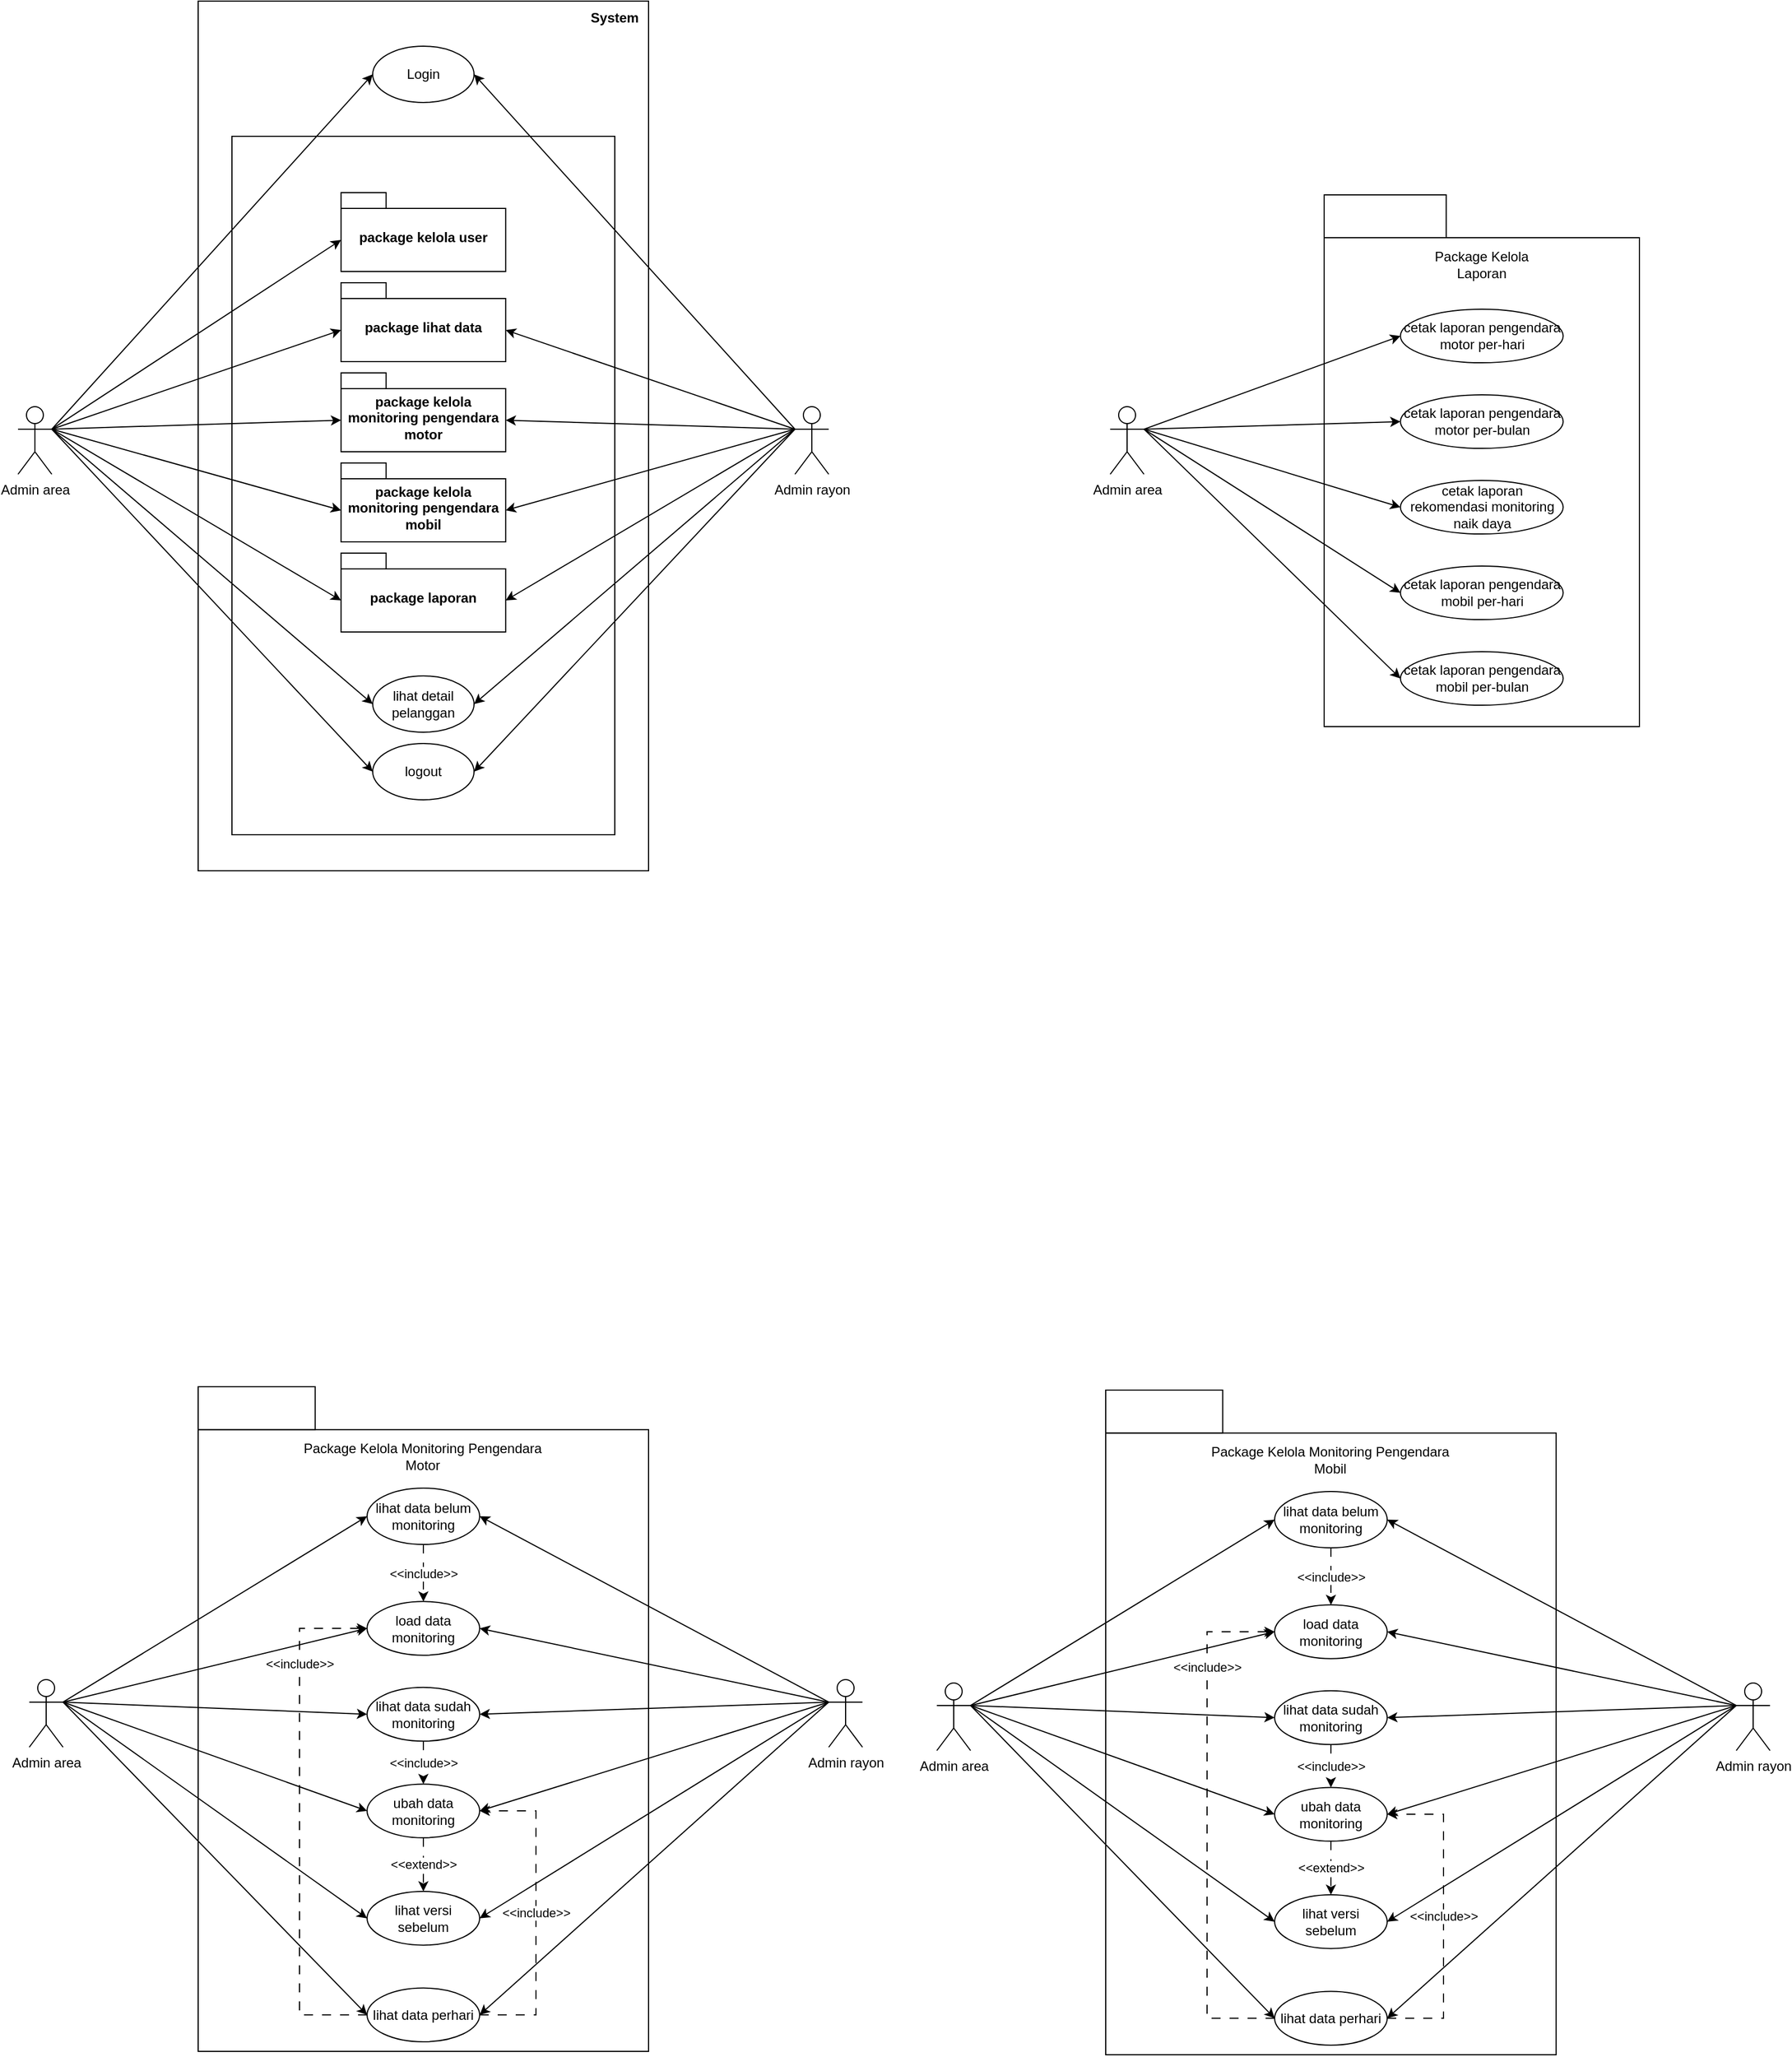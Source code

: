 <mxfile version="21.6.1" type="github">
  <diagram name="Halaman-1" id="Duaf8t8ROUxW44v96eA_">
    <mxGraphModel dx="1000" dy="559" grid="0" gridSize="10" guides="1" tooltips="1" connect="1" arrows="1" fold="1" page="1" pageScale="1" pageWidth="827" pageHeight="1169" math="0" shadow="0">
      <root>
        <mxCell id="0" />
        <mxCell id="1" parent="0" />
        <mxCell id="MNZ-dZBe_cx61TnlEZeX-2" value="" style="rounded=0;whiteSpace=wrap;html=1;fillColor=none;" parent="1" vertex="1">
          <mxGeometry x="200" y="80" width="400" height="772" as="geometry" />
        </mxCell>
        <mxCell id="MNZ-dZBe_cx61TnlEZeX-3" value="" style="rounded=0;whiteSpace=wrap;html=1;fillColor=none;" parent="1" vertex="1">
          <mxGeometry x="230" y="200" width="340" height="620" as="geometry" />
        </mxCell>
        <mxCell id="MNZ-dZBe_cx61TnlEZeX-14" style="rounded=0;orthogonalLoop=1;jettySize=auto;html=1;exitX=1;exitY=0.333;exitDx=0;exitDy=0;exitPerimeter=0;entryX=0;entryY=0.5;entryDx=0;entryDy=0;" parent="1" source="MNZ-dZBe_cx61TnlEZeX-4" target="MNZ-dZBe_cx61TnlEZeX-6" edge="1">
          <mxGeometry relative="1" as="geometry" />
        </mxCell>
        <mxCell id="MNZ-dZBe_cx61TnlEZeX-15" style="rounded=0;orthogonalLoop=1;jettySize=auto;html=1;exitX=1;exitY=0.333;exitDx=0;exitDy=0;exitPerimeter=0;entryX=0;entryY=0;entryDx=0;entryDy=42;entryPerimeter=0;" parent="1" source="MNZ-dZBe_cx61TnlEZeX-4" target="MNZ-dZBe_cx61TnlEZeX-7" edge="1">
          <mxGeometry relative="1" as="geometry" />
        </mxCell>
        <mxCell id="MNZ-dZBe_cx61TnlEZeX-16" style="rounded=0;orthogonalLoop=1;jettySize=auto;html=1;exitX=1;exitY=0.333;exitDx=0;exitDy=0;exitPerimeter=0;entryX=0;entryY=0;entryDx=0;entryDy=42;entryPerimeter=0;" parent="1" source="MNZ-dZBe_cx61TnlEZeX-4" target="MNZ-dZBe_cx61TnlEZeX-8" edge="1">
          <mxGeometry relative="1" as="geometry" />
        </mxCell>
        <mxCell id="MNZ-dZBe_cx61TnlEZeX-17" style="rounded=0;orthogonalLoop=1;jettySize=auto;html=1;exitX=1;exitY=0.333;exitDx=0;exitDy=0;exitPerimeter=0;entryX=0;entryY=0;entryDx=0;entryDy=42;entryPerimeter=0;" parent="1" source="MNZ-dZBe_cx61TnlEZeX-4" target="MNZ-dZBe_cx61TnlEZeX-9" edge="1">
          <mxGeometry relative="1" as="geometry" />
        </mxCell>
        <mxCell id="MNZ-dZBe_cx61TnlEZeX-18" style="rounded=0;orthogonalLoop=1;jettySize=auto;html=1;exitX=1;exitY=0.333;exitDx=0;exitDy=0;exitPerimeter=0;entryX=0;entryY=0;entryDx=0;entryDy=42;entryPerimeter=0;" parent="1" source="MNZ-dZBe_cx61TnlEZeX-4" target="MNZ-dZBe_cx61TnlEZeX-10" edge="1">
          <mxGeometry relative="1" as="geometry" />
        </mxCell>
        <mxCell id="MNZ-dZBe_cx61TnlEZeX-19" style="rounded=0;orthogonalLoop=1;jettySize=auto;html=1;exitX=1;exitY=0.333;exitDx=0;exitDy=0;exitPerimeter=0;entryX=0;entryY=0.5;entryDx=0;entryDy=0;" parent="1" source="MNZ-dZBe_cx61TnlEZeX-4" target="MNZ-dZBe_cx61TnlEZeX-11" edge="1">
          <mxGeometry relative="1" as="geometry" />
        </mxCell>
        <mxCell id="MNZ-dZBe_cx61TnlEZeX-20" style="rounded=0;orthogonalLoop=1;jettySize=auto;html=1;exitX=1;exitY=0.333;exitDx=0;exitDy=0;exitPerimeter=0;entryX=0;entryY=0.5;entryDx=0;entryDy=0;" parent="1" source="MNZ-dZBe_cx61TnlEZeX-4" target="MNZ-dZBe_cx61TnlEZeX-12" edge="1">
          <mxGeometry relative="1" as="geometry" />
        </mxCell>
        <mxCell id="MNZ-dZBe_cx61TnlEZeX-28" style="rounded=0;orthogonalLoop=1;jettySize=auto;html=1;exitX=1;exitY=0.333;exitDx=0;exitDy=0;exitPerimeter=0;entryX=0;entryY=0;entryDx=0;entryDy=42;entryPerimeter=0;" parent="1" source="MNZ-dZBe_cx61TnlEZeX-4" target="MNZ-dZBe_cx61TnlEZeX-27" edge="1">
          <mxGeometry relative="1" as="geometry" />
        </mxCell>
        <mxCell id="MNZ-dZBe_cx61TnlEZeX-4" value="Admin area" style="shape=umlActor;verticalLabelPosition=bottom;verticalAlign=top;html=1;outlineConnect=0;" parent="1" vertex="1">
          <mxGeometry x="40" y="440" width="30" height="60" as="geometry" />
        </mxCell>
        <mxCell id="MNZ-dZBe_cx61TnlEZeX-21" style="rounded=0;orthogonalLoop=1;jettySize=auto;html=1;exitX=0;exitY=0.333;exitDx=0;exitDy=0;exitPerimeter=0;entryX=0;entryY=0;entryDx=146.25;entryDy=42;entryPerimeter=0;" parent="1" source="MNZ-dZBe_cx61TnlEZeX-5" target="MNZ-dZBe_cx61TnlEZeX-8" edge="1">
          <mxGeometry relative="1" as="geometry" />
        </mxCell>
        <mxCell id="MNZ-dZBe_cx61TnlEZeX-22" style="rounded=0;orthogonalLoop=1;jettySize=auto;html=1;exitX=0;exitY=0.333;exitDx=0;exitDy=0;exitPerimeter=0;entryX=0;entryY=0;entryDx=146.25;entryDy=42;entryPerimeter=0;" parent="1" source="MNZ-dZBe_cx61TnlEZeX-5" target="MNZ-dZBe_cx61TnlEZeX-9" edge="1">
          <mxGeometry relative="1" as="geometry" />
        </mxCell>
        <mxCell id="MNZ-dZBe_cx61TnlEZeX-23" style="rounded=0;orthogonalLoop=1;jettySize=auto;html=1;exitX=0;exitY=0.333;exitDx=0;exitDy=0;exitPerimeter=0;entryX=0;entryY=0;entryDx=146.25;entryDy=42;entryPerimeter=0;" parent="1" source="MNZ-dZBe_cx61TnlEZeX-5" target="MNZ-dZBe_cx61TnlEZeX-10" edge="1">
          <mxGeometry relative="1" as="geometry" />
        </mxCell>
        <mxCell id="MNZ-dZBe_cx61TnlEZeX-24" style="rounded=0;orthogonalLoop=1;jettySize=auto;html=1;exitX=0;exitY=0.333;exitDx=0;exitDy=0;exitPerimeter=0;entryX=1;entryY=0.5;entryDx=0;entryDy=0;" parent="1" source="MNZ-dZBe_cx61TnlEZeX-5" target="MNZ-dZBe_cx61TnlEZeX-11" edge="1">
          <mxGeometry relative="1" as="geometry" />
        </mxCell>
        <mxCell id="MNZ-dZBe_cx61TnlEZeX-25" style="rounded=0;orthogonalLoop=1;jettySize=auto;html=1;exitX=0;exitY=0.333;exitDx=0;exitDy=0;exitPerimeter=0;entryX=1;entryY=0.5;entryDx=0;entryDy=0;" parent="1" source="MNZ-dZBe_cx61TnlEZeX-5" target="MNZ-dZBe_cx61TnlEZeX-12" edge="1">
          <mxGeometry relative="1" as="geometry" />
        </mxCell>
        <mxCell id="MNZ-dZBe_cx61TnlEZeX-26" style="rounded=0;orthogonalLoop=1;jettySize=auto;html=1;exitX=0;exitY=0.333;exitDx=0;exitDy=0;exitPerimeter=0;entryX=1;entryY=0.5;entryDx=0;entryDy=0;" parent="1" source="MNZ-dZBe_cx61TnlEZeX-5" target="MNZ-dZBe_cx61TnlEZeX-6" edge="1">
          <mxGeometry relative="1" as="geometry" />
        </mxCell>
        <mxCell id="MNZ-dZBe_cx61TnlEZeX-29" style="rounded=0;orthogonalLoop=1;jettySize=auto;html=1;exitX=0;exitY=0.333;exitDx=0;exitDy=0;exitPerimeter=0;entryX=0;entryY=0;entryDx=146.25;entryDy=42;entryPerimeter=0;" parent="1" source="MNZ-dZBe_cx61TnlEZeX-5" target="MNZ-dZBe_cx61TnlEZeX-27" edge="1">
          <mxGeometry relative="1" as="geometry" />
        </mxCell>
        <mxCell id="MNZ-dZBe_cx61TnlEZeX-5" value="Admin rayon" style="shape=umlActor;verticalLabelPosition=bottom;verticalAlign=top;html=1;outlineConnect=0;" parent="1" vertex="1">
          <mxGeometry x="730" y="440" width="30" height="60" as="geometry" />
        </mxCell>
        <mxCell id="MNZ-dZBe_cx61TnlEZeX-6" value="Login" style="ellipse;whiteSpace=wrap;html=1;" parent="1" vertex="1">
          <mxGeometry x="355" y="120" width="90" height="50" as="geometry" />
        </mxCell>
        <mxCell id="MNZ-dZBe_cx61TnlEZeX-7" value="package kelola user" style="shape=folder;fontStyle=1;spacingTop=10;tabWidth=40;tabHeight=14;tabPosition=left;html=1;whiteSpace=wrap;" parent="1" vertex="1">
          <mxGeometry x="326.88" y="250" width="146.25" height="70" as="geometry" />
        </mxCell>
        <mxCell id="MNZ-dZBe_cx61TnlEZeX-8" value="package lihat data" style="shape=folder;fontStyle=1;spacingTop=10;tabWidth=40;tabHeight=14;tabPosition=left;html=1;whiteSpace=wrap;" parent="1" vertex="1">
          <mxGeometry x="326.88" y="330" width="146.25" height="70" as="geometry" />
        </mxCell>
        <mxCell id="MNZ-dZBe_cx61TnlEZeX-9" value="package kelola monitoring pengendara motor" style="shape=folder;fontStyle=1;spacingTop=10;tabWidth=40;tabHeight=14;tabPosition=left;html=1;whiteSpace=wrap;" parent="1" vertex="1">
          <mxGeometry x="326.88" y="410" width="146.25" height="70" as="geometry" />
        </mxCell>
        <mxCell id="MNZ-dZBe_cx61TnlEZeX-10" value="package laporan" style="shape=folder;fontStyle=1;spacingTop=10;tabWidth=40;tabHeight=14;tabPosition=left;html=1;whiteSpace=wrap;" parent="1" vertex="1">
          <mxGeometry x="326.88" y="570" width="146.25" height="70" as="geometry" />
        </mxCell>
        <mxCell id="MNZ-dZBe_cx61TnlEZeX-11" value="lihat detail pelanggan" style="ellipse;whiteSpace=wrap;html=1;" parent="1" vertex="1">
          <mxGeometry x="355.02" y="679" width="90" height="50" as="geometry" />
        </mxCell>
        <mxCell id="MNZ-dZBe_cx61TnlEZeX-12" value="logout" style="ellipse;whiteSpace=wrap;html=1;" parent="1" vertex="1">
          <mxGeometry x="355" y="739" width="90" height="50" as="geometry" />
        </mxCell>
        <mxCell id="MNZ-dZBe_cx61TnlEZeX-13" value="&lt;b&gt;System&lt;/b&gt;" style="text;html=1;strokeColor=none;fillColor=none;align=center;verticalAlign=middle;whiteSpace=wrap;rounded=0;" parent="1" vertex="1">
          <mxGeometry x="540" y="80" width="60" height="30" as="geometry" />
        </mxCell>
        <mxCell id="MNZ-dZBe_cx61TnlEZeX-27" value="package kelola monitoring pengendara mobil" style="shape=folder;fontStyle=1;spacingTop=10;tabWidth=40;tabHeight=14;tabPosition=left;html=1;whiteSpace=wrap;" parent="1" vertex="1">
          <mxGeometry x="326.88" y="490" width="146.25" height="70" as="geometry" />
        </mxCell>
        <mxCell id="4bN3Ex5O_mgj4t5dkdbV-21" style="rounded=0;orthogonalLoop=1;jettySize=auto;html=1;exitX=1;exitY=0.333;exitDx=0;exitDy=0;exitPerimeter=0;entryX=0;entryY=0.5;entryDx=0;entryDy=0;" edge="1" parent="1" source="4bN3Ex5O_mgj4t5dkdbV-5" target="4bN3Ex5O_mgj4t5dkdbV-9">
          <mxGeometry relative="1" as="geometry" />
        </mxCell>
        <mxCell id="4bN3Ex5O_mgj4t5dkdbV-22" style="rounded=0;orthogonalLoop=1;jettySize=auto;html=1;exitX=1;exitY=0.333;exitDx=0;exitDy=0;exitPerimeter=0;entryX=0;entryY=0.5;entryDx=0;entryDy=0;" edge="1" parent="1" source="4bN3Ex5O_mgj4t5dkdbV-5" target="4bN3Ex5O_mgj4t5dkdbV-10">
          <mxGeometry relative="1" as="geometry" />
        </mxCell>
        <mxCell id="4bN3Ex5O_mgj4t5dkdbV-23" style="rounded=0;orthogonalLoop=1;jettySize=auto;html=1;exitX=1;exitY=0.333;exitDx=0;exitDy=0;exitPerimeter=0;entryX=0;entryY=0.5;entryDx=0;entryDy=0;" edge="1" parent="1" source="4bN3Ex5O_mgj4t5dkdbV-5" target="4bN3Ex5O_mgj4t5dkdbV-11">
          <mxGeometry relative="1" as="geometry" />
        </mxCell>
        <mxCell id="4bN3Ex5O_mgj4t5dkdbV-24" style="rounded=0;orthogonalLoop=1;jettySize=auto;html=1;exitX=1;exitY=0.333;exitDx=0;exitDy=0;exitPerimeter=0;entryX=0;entryY=0.5;entryDx=0;entryDy=0;" edge="1" parent="1" source="4bN3Ex5O_mgj4t5dkdbV-5" target="4bN3Ex5O_mgj4t5dkdbV-12">
          <mxGeometry relative="1" as="geometry" />
        </mxCell>
        <mxCell id="4bN3Ex5O_mgj4t5dkdbV-25" style="rounded=0;orthogonalLoop=1;jettySize=auto;html=1;exitX=1;exitY=0.333;exitDx=0;exitDy=0;exitPerimeter=0;entryX=0;entryY=0.5;entryDx=0;entryDy=0;" edge="1" parent="1" source="4bN3Ex5O_mgj4t5dkdbV-5" target="4bN3Ex5O_mgj4t5dkdbV-13">
          <mxGeometry relative="1" as="geometry" />
        </mxCell>
        <mxCell id="4bN3Ex5O_mgj4t5dkdbV-26" style="rounded=0;orthogonalLoop=1;jettySize=auto;html=1;exitX=1;exitY=0.333;exitDx=0;exitDy=0;exitPerimeter=0;entryX=0;entryY=0.5;entryDx=0;entryDy=0;" edge="1" parent="1" source="4bN3Ex5O_mgj4t5dkdbV-5" target="4bN3Ex5O_mgj4t5dkdbV-14">
          <mxGeometry relative="1" as="geometry" />
        </mxCell>
        <mxCell id="4bN3Ex5O_mgj4t5dkdbV-5" value="Admin area" style="shape=umlActor;verticalLabelPosition=bottom;verticalAlign=top;html=1;outlineConnect=0;" vertex="1" parent="1">
          <mxGeometry x="50" y="1570" width="30" height="60" as="geometry" />
        </mxCell>
        <mxCell id="4bN3Ex5O_mgj4t5dkdbV-27" style="rounded=0;orthogonalLoop=1;jettySize=auto;html=1;exitX=0;exitY=0.333;exitDx=0;exitDy=0;exitPerimeter=0;entryX=1;entryY=0.5;entryDx=0;entryDy=0;" edge="1" parent="1" source="4bN3Ex5O_mgj4t5dkdbV-6" target="4bN3Ex5O_mgj4t5dkdbV-9">
          <mxGeometry relative="1" as="geometry" />
        </mxCell>
        <mxCell id="4bN3Ex5O_mgj4t5dkdbV-28" style="rounded=0;orthogonalLoop=1;jettySize=auto;html=1;exitX=0;exitY=0.333;exitDx=0;exitDy=0;exitPerimeter=0;entryX=1;entryY=0.5;entryDx=0;entryDy=0;" edge="1" parent="1" source="4bN3Ex5O_mgj4t5dkdbV-6" target="4bN3Ex5O_mgj4t5dkdbV-10">
          <mxGeometry relative="1" as="geometry" />
        </mxCell>
        <mxCell id="4bN3Ex5O_mgj4t5dkdbV-29" style="rounded=0;orthogonalLoop=1;jettySize=auto;html=1;exitX=0;exitY=0.333;exitDx=0;exitDy=0;exitPerimeter=0;entryX=1;entryY=0.5;entryDx=0;entryDy=0;" edge="1" parent="1" source="4bN3Ex5O_mgj4t5dkdbV-6" target="4bN3Ex5O_mgj4t5dkdbV-11">
          <mxGeometry relative="1" as="geometry" />
        </mxCell>
        <mxCell id="4bN3Ex5O_mgj4t5dkdbV-30" style="rounded=0;orthogonalLoop=1;jettySize=auto;html=1;exitX=0;exitY=0.333;exitDx=0;exitDy=0;exitPerimeter=0;entryX=1;entryY=0.5;entryDx=0;entryDy=0;" edge="1" parent="1" source="4bN3Ex5O_mgj4t5dkdbV-6" target="4bN3Ex5O_mgj4t5dkdbV-12">
          <mxGeometry relative="1" as="geometry" />
        </mxCell>
        <mxCell id="4bN3Ex5O_mgj4t5dkdbV-31" style="rounded=0;orthogonalLoop=1;jettySize=auto;html=1;exitX=0;exitY=0.333;exitDx=0;exitDy=0;exitPerimeter=0;entryX=1;entryY=0.5;entryDx=0;entryDy=0;" edge="1" parent="1" source="4bN3Ex5O_mgj4t5dkdbV-6" target="4bN3Ex5O_mgj4t5dkdbV-13">
          <mxGeometry relative="1" as="geometry" />
        </mxCell>
        <mxCell id="4bN3Ex5O_mgj4t5dkdbV-32" style="rounded=0;orthogonalLoop=1;jettySize=auto;html=1;exitX=0;exitY=0.333;exitDx=0;exitDy=0;exitPerimeter=0;entryX=1;entryY=0.5;entryDx=0;entryDy=0;" edge="1" parent="1" source="4bN3Ex5O_mgj4t5dkdbV-6" target="4bN3Ex5O_mgj4t5dkdbV-14">
          <mxGeometry relative="1" as="geometry" />
        </mxCell>
        <mxCell id="4bN3Ex5O_mgj4t5dkdbV-6" value="Admin rayon" style="shape=umlActor;verticalLabelPosition=bottom;verticalAlign=top;html=1;outlineConnect=0;" vertex="1" parent="1">
          <mxGeometry x="760" y="1570" width="30" height="60" as="geometry" />
        </mxCell>
        <mxCell id="4bN3Ex5O_mgj4t5dkdbV-15" value="&amp;lt;&amp;lt;include&amp;gt;&amp;gt;" style="edgeStyle=orthogonalEdgeStyle;rounded=0;orthogonalLoop=1;jettySize=auto;html=1;exitX=0.5;exitY=1;exitDx=0;exitDy=0;dashed=1;dashPattern=8 8;" edge="1" parent="1" source="4bN3Ex5O_mgj4t5dkdbV-9" target="4bN3Ex5O_mgj4t5dkdbV-10">
          <mxGeometry relative="1" as="geometry" />
        </mxCell>
        <mxCell id="4bN3Ex5O_mgj4t5dkdbV-9" value="lihat data belum monitoring" style="ellipse;whiteSpace=wrap;html=1;" vertex="1" parent="1">
          <mxGeometry x="350" y="1400" width="100" height="50" as="geometry" />
        </mxCell>
        <mxCell id="4bN3Ex5O_mgj4t5dkdbV-2" value="" style="rounded=0;whiteSpace=wrap;html=1;container=1;fillColor=none;" vertex="1" parent="1">
          <mxGeometry x="200" y="1310" width="103.896" height="38.125" as="geometry">
            <mxRectangle x="200" y="1310" width="50" height="44" as="alternateBounds" />
          </mxGeometry>
        </mxCell>
        <mxCell id="4bN3Ex5O_mgj4t5dkdbV-3" value="" style="rounded=0;whiteSpace=wrap;html=1;fillColor=none;" vertex="1" parent="1">
          <mxGeometry x="200" y="1348.13" width="400" height="551.88" as="geometry" />
        </mxCell>
        <mxCell id="4bN3Ex5O_mgj4t5dkdbV-7" value="Package Kelola Monitoring Pengendara Motor" style="text;html=1;strokeColor=none;fillColor=none;align=center;verticalAlign=middle;whiteSpace=wrap;rounded=0;" vertex="1" parent="1">
          <mxGeometry x="287.446" y="1357.656" width="225.108" height="28.594" as="geometry" />
        </mxCell>
        <mxCell id="4bN3Ex5O_mgj4t5dkdbV-10" value="load data monitoring" style="ellipse;whiteSpace=wrap;html=1;" vertex="1" parent="1">
          <mxGeometry x="350" y="1500.688" width="100" height="47.656" as="geometry" />
        </mxCell>
        <mxCell id="4bN3Ex5O_mgj4t5dkdbV-16" value="&amp;lt;&amp;lt;include&amp;gt;&amp;gt;" style="edgeStyle=orthogonalEdgeStyle;rounded=0;orthogonalLoop=1;jettySize=auto;html=1;exitX=0.5;exitY=1;exitDx=0;exitDy=0;entryX=0.5;entryY=0;entryDx=0;entryDy=0;dashed=1;dashPattern=8 8;" edge="1" parent="1" source="4bN3Ex5O_mgj4t5dkdbV-11" target="4bN3Ex5O_mgj4t5dkdbV-12">
          <mxGeometry relative="1" as="geometry">
            <mxPoint as="offset" />
          </mxGeometry>
        </mxCell>
        <mxCell id="4bN3Ex5O_mgj4t5dkdbV-11" value="lihat data sudah monitoring" style="ellipse;whiteSpace=wrap;html=1;" vertex="1" parent="1">
          <mxGeometry x="350" y="1576.938" width="100" height="47.656" as="geometry" />
        </mxCell>
        <mxCell id="4bN3Ex5O_mgj4t5dkdbV-17" value="&amp;lt;&amp;lt;extend&amp;gt;&amp;gt;" style="edgeStyle=orthogonalEdgeStyle;rounded=0;orthogonalLoop=1;jettySize=auto;html=1;exitX=0.5;exitY=1;exitDx=0;exitDy=0;entryX=0.5;entryY=0;entryDx=0;entryDy=0;dashed=1;dashPattern=8 8;" edge="1" parent="1" source="4bN3Ex5O_mgj4t5dkdbV-12" target="4bN3Ex5O_mgj4t5dkdbV-13">
          <mxGeometry relative="1" as="geometry" />
        </mxCell>
        <mxCell id="4bN3Ex5O_mgj4t5dkdbV-12" value="ubah data monitoring" style="ellipse;whiteSpace=wrap;html=1;" vertex="1" parent="1">
          <mxGeometry x="350" y="1662.719" width="100" height="47.656" as="geometry" />
        </mxCell>
        <mxCell id="4bN3Ex5O_mgj4t5dkdbV-13" value="lihat versi sebelum" style="ellipse;whiteSpace=wrap;html=1;" vertex="1" parent="1">
          <mxGeometry x="350" y="1758.031" width="100" height="47.656" as="geometry" />
        </mxCell>
        <mxCell id="4bN3Ex5O_mgj4t5dkdbV-19" value="&amp;lt;&amp;lt;include&amp;gt;&amp;gt;" style="edgeStyle=orthogonalEdgeStyle;rounded=0;orthogonalLoop=1;jettySize=auto;html=1;exitX=1;exitY=0.5;exitDx=0;exitDy=0;entryX=1;entryY=0.5;entryDx=0;entryDy=0;dashed=1;dashPattern=8 8;" edge="1" parent="1" source="4bN3Ex5O_mgj4t5dkdbV-14" target="4bN3Ex5O_mgj4t5dkdbV-12">
          <mxGeometry relative="1" as="geometry">
            <Array as="points">
              <mxPoint x="500" y="1867.641" />
              <mxPoint x="500" y="1686.547" />
            </Array>
          </mxGeometry>
        </mxCell>
        <mxCell id="4bN3Ex5O_mgj4t5dkdbV-20" value="&amp;lt;&amp;lt;include&amp;gt;&amp;gt;" style="edgeStyle=orthogonalEdgeStyle;rounded=0;orthogonalLoop=1;jettySize=auto;html=1;exitX=0;exitY=0.5;exitDx=0;exitDy=0;entryX=0;entryY=0.5;entryDx=0;entryDy=0;dashed=1;dashPattern=8 8;" edge="1" parent="1" source="4bN3Ex5O_mgj4t5dkdbV-14" target="4bN3Ex5O_mgj4t5dkdbV-10">
          <mxGeometry x="0.604" relative="1" as="geometry">
            <Array as="points">
              <mxPoint x="290" y="1867.641" />
              <mxPoint x="290" y="1524.516" />
            </Array>
            <mxPoint as="offset" />
          </mxGeometry>
        </mxCell>
        <mxCell id="4bN3Ex5O_mgj4t5dkdbV-14" value="lihat data perhari" style="ellipse;whiteSpace=wrap;html=1;" vertex="1" parent="1">
          <mxGeometry x="350" y="1843.812" width="100" height="47.656" as="geometry" />
        </mxCell>
        <mxCell id="4bN3Ex5O_mgj4t5dkdbV-33" style="rounded=0;orthogonalLoop=1;jettySize=auto;html=1;exitX=1;exitY=0.333;exitDx=0;exitDy=0;exitPerimeter=0;entryX=0;entryY=0.5;entryDx=0;entryDy=0;" edge="1" parent="1" source="4bN3Ex5O_mgj4t5dkdbV-39" target="4bN3Ex5O_mgj4t5dkdbV-48">
          <mxGeometry relative="1" as="geometry" />
        </mxCell>
        <mxCell id="4bN3Ex5O_mgj4t5dkdbV-34" style="rounded=0;orthogonalLoop=1;jettySize=auto;html=1;exitX=1;exitY=0.333;exitDx=0;exitDy=0;exitPerimeter=0;entryX=0;entryY=0.5;entryDx=0;entryDy=0;" edge="1" parent="1" source="4bN3Ex5O_mgj4t5dkdbV-39" target="4bN3Ex5O_mgj4t5dkdbV-52">
          <mxGeometry relative="1" as="geometry" />
        </mxCell>
        <mxCell id="4bN3Ex5O_mgj4t5dkdbV-35" style="rounded=0;orthogonalLoop=1;jettySize=auto;html=1;exitX=1;exitY=0.333;exitDx=0;exitDy=0;exitPerimeter=0;entryX=0;entryY=0.5;entryDx=0;entryDy=0;" edge="1" parent="1" source="4bN3Ex5O_mgj4t5dkdbV-39" target="4bN3Ex5O_mgj4t5dkdbV-54">
          <mxGeometry relative="1" as="geometry" />
        </mxCell>
        <mxCell id="4bN3Ex5O_mgj4t5dkdbV-36" style="rounded=0;orthogonalLoop=1;jettySize=auto;html=1;exitX=1;exitY=0.333;exitDx=0;exitDy=0;exitPerimeter=0;entryX=0;entryY=0.5;entryDx=0;entryDy=0;" edge="1" parent="1" source="4bN3Ex5O_mgj4t5dkdbV-39" target="4bN3Ex5O_mgj4t5dkdbV-56">
          <mxGeometry relative="1" as="geometry" />
        </mxCell>
        <mxCell id="4bN3Ex5O_mgj4t5dkdbV-37" style="rounded=0;orthogonalLoop=1;jettySize=auto;html=1;exitX=1;exitY=0.333;exitDx=0;exitDy=0;exitPerimeter=0;entryX=0;entryY=0.5;entryDx=0;entryDy=0;" edge="1" parent="1" source="4bN3Ex5O_mgj4t5dkdbV-39" target="4bN3Ex5O_mgj4t5dkdbV-57">
          <mxGeometry relative="1" as="geometry" />
        </mxCell>
        <mxCell id="4bN3Ex5O_mgj4t5dkdbV-38" style="rounded=0;orthogonalLoop=1;jettySize=auto;html=1;exitX=1;exitY=0.333;exitDx=0;exitDy=0;exitPerimeter=0;entryX=0;entryY=0.5;entryDx=0;entryDy=0;" edge="1" parent="1" source="4bN3Ex5O_mgj4t5dkdbV-39" target="4bN3Ex5O_mgj4t5dkdbV-60">
          <mxGeometry relative="1" as="geometry" />
        </mxCell>
        <mxCell id="4bN3Ex5O_mgj4t5dkdbV-39" value="Admin area" style="shape=umlActor;verticalLabelPosition=bottom;verticalAlign=top;html=1;outlineConnect=0;" vertex="1" parent="1">
          <mxGeometry x="856" y="1573" width="30" height="60" as="geometry" />
        </mxCell>
        <mxCell id="4bN3Ex5O_mgj4t5dkdbV-40" style="rounded=0;orthogonalLoop=1;jettySize=auto;html=1;exitX=0;exitY=0.333;exitDx=0;exitDy=0;exitPerimeter=0;entryX=1;entryY=0.5;entryDx=0;entryDy=0;" edge="1" parent="1" source="4bN3Ex5O_mgj4t5dkdbV-46" target="4bN3Ex5O_mgj4t5dkdbV-48">
          <mxGeometry relative="1" as="geometry" />
        </mxCell>
        <mxCell id="4bN3Ex5O_mgj4t5dkdbV-41" style="rounded=0;orthogonalLoop=1;jettySize=auto;html=1;exitX=0;exitY=0.333;exitDx=0;exitDy=0;exitPerimeter=0;entryX=1;entryY=0.5;entryDx=0;entryDy=0;" edge="1" parent="1" source="4bN3Ex5O_mgj4t5dkdbV-46" target="4bN3Ex5O_mgj4t5dkdbV-52">
          <mxGeometry relative="1" as="geometry" />
        </mxCell>
        <mxCell id="4bN3Ex5O_mgj4t5dkdbV-42" style="rounded=0;orthogonalLoop=1;jettySize=auto;html=1;exitX=0;exitY=0.333;exitDx=0;exitDy=0;exitPerimeter=0;entryX=1;entryY=0.5;entryDx=0;entryDy=0;" edge="1" parent="1" source="4bN3Ex5O_mgj4t5dkdbV-46" target="4bN3Ex5O_mgj4t5dkdbV-54">
          <mxGeometry relative="1" as="geometry" />
        </mxCell>
        <mxCell id="4bN3Ex5O_mgj4t5dkdbV-43" style="rounded=0;orthogonalLoop=1;jettySize=auto;html=1;exitX=0;exitY=0.333;exitDx=0;exitDy=0;exitPerimeter=0;entryX=1;entryY=0.5;entryDx=0;entryDy=0;" edge="1" parent="1" source="4bN3Ex5O_mgj4t5dkdbV-46" target="4bN3Ex5O_mgj4t5dkdbV-56">
          <mxGeometry relative="1" as="geometry" />
        </mxCell>
        <mxCell id="4bN3Ex5O_mgj4t5dkdbV-44" style="rounded=0;orthogonalLoop=1;jettySize=auto;html=1;exitX=0;exitY=0.333;exitDx=0;exitDy=0;exitPerimeter=0;entryX=1;entryY=0.5;entryDx=0;entryDy=0;" edge="1" parent="1" source="4bN3Ex5O_mgj4t5dkdbV-46" target="4bN3Ex5O_mgj4t5dkdbV-57">
          <mxGeometry relative="1" as="geometry" />
        </mxCell>
        <mxCell id="4bN3Ex5O_mgj4t5dkdbV-45" style="rounded=0;orthogonalLoop=1;jettySize=auto;html=1;exitX=0;exitY=0.333;exitDx=0;exitDy=0;exitPerimeter=0;entryX=1;entryY=0.5;entryDx=0;entryDy=0;" edge="1" parent="1" source="4bN3Ex5O_mgj4t5dkdbV-46" target="4bN3Ex5O_mgj4t5dkdbV-60">
          <mxGeometry relative="1" as="geometry" />
        </mxCell>
        <mxCell id="4bN3Ex5O_mgj4t5dkdbV-46" value="Admin rayon" style="shape=umlActor;verticalLabelPosition=bottom;verticalAlign=top;html=1;outlineConnect=0;" vertex="1" parent="1">
          <mxGeometry x="1566" y="1573" width="30" height="60" as="geometry" />
        </mxCell>
        <mxCell id="4bN3Ex5O_mgj4t5dkdbV-47" value="&amp;lt;&amp;lt;include&amp;gt;&amp;gt;" style="edgeStyle=orthogonalEdgeStyle;rounded=0;orthogonalLoop=1;jettySize=auto;html=1;exitX=0.5;exitY=1;exitDx=0;exitDy=0;dashed=1;dashPattern=8 8;" edge="1" parent="1" source="4bN3Ex5O_mgj4t5dkdbV-48" target="4bN3Ex5O_mgj4t5dkdbV-52">
          <mxGeometry relative="1" as="geometry" />
        </mxCell>
        <mxCell id="4bN3Ex5O_mgj4t5dkdbV-48" value="lihat data belum monitoring" style="ellipse;whiteSpace=wrap;html=1;" vertex="1" parent="1">
          <mxGeometry x="1156" y="1403" width="100" height="50" as="geometry" />
        </mxCell>
        <mxCell id="4bN3Ex5O_mgj4t5dkdbV-49" value="" style="rounded=0;whiteSpace=wrap;html=1;container=1;fillColor=none;" vertex="1" parent="1">
          <mxGeometry x="1006" y="1313" width="103.896" height="38.125" as="geometry">
            <mxRectangle x="200" y="1310" width="50" height="44" as="alternateBounds" />
          </mxGeometry>
        </mxCell>
        <mxCell id="4bN3Ex5O_mgj4t5dkdbV-50" value="" style="rounded=0;whiteSpace=wrap;html=1;fillColor=none;" vertex="1" parent="1">
          <mxGeometry x="1006" y="1351.13" width="400" height="551.88" as="geometry" />
        </mxCell>
        <mxCell id="4bN3Ex5O_mgj4t5dkdbV-51" value="Package Kelola Monitoring Pengendara Mobil" style="text;html=1;strokeColor=none;fillColor=none;align=center;verticalAlign=middle;whiteSpace=wrap;rounded=0;" vertex="1" parent="1">
          <mxGeometry x="1093.446" y="1360.656" width="225.108" height="28.594" as="geometry" />
        </mxCell>
        <mxCell id="4bN3Ex5O_mgj4t5dkdbV-52" value="load data monitoring" style="ellipse;whiteSpace=wrap;html=1;" vertex="1" parent="1">
          <mxGeometry x="1156" y="1503.688" width="100" height="47.656" as="geometry" />
        </mxCell>
        <mxCell id="4bN3Ex5O_mgj4t5dkdbV-53" value="&amp;lt;&amp;lt;include&amp;gt;&amp;gt;" style="edgeStyle=orthogonalEdgeStyle;rounded=0;orthogonalLoop=1;jettySize=auto;html=1;exitX=0.5;exitY=1;exitDx=0;exitDy=0;entryX=0.5;entryY=0;entryDx=0;entryDy=0;dashed=1;dashPattern=8 8;" edge="1" parent="1" source="4bN3Ex5O_mgj4t5dkdbV-54" target="4bN3Ex5O_mgj4t5dkdbV-56">
          <mxGeometry relative="1" as="geometry">
            <mxPoint as="offset" />
          </mxGeometry>
        </mxCell>
        <mxCell id="4bN3Ex5O_mgj4t5dkdbV-54" value="lihat data sudah monitoring" style="ellipse;whiteSpace=wrap;html=1;" vertex="1" parent="1">
          <mxGeometry x="1156" y="1579.938" width="100" height="47.656" as="geometry" />
        </mxCell>
        <mxCell id="4bN3Ex5O_mgj4t5dkdbV-55" value="&amp;lt;&amp;lt;extend&amp;gt;&amp;gt;" style="edgeStyle=orthogonalEdgeStyle;rounded=0;orthogonalLoop=1;jettySize=auto;html=1;exitX=0.5;exitY=1;exitDx=0;exitDy=0;entryX=0.5;entryY=0;entryDx=0;entryDy=0;dashed=1;dashPattern=8 8;" edge="1" parent="1" source="4bN3Ex5O_mgj4t5dkdbV-56" target="4bN3Ex5O_mgj4t5dkdbV-57">
          <mxGeometry relative="1" as="geometry" />
        </mxCell>
        <mxCell id="4bN3Ex5O_mgj4t5dkdbV-56" value="ubah data monitoring" style="ellipse;whiteSpace=wrap;html=1;" vertex="1" parent="1">
          <mxGeometry x="1156" y="1665.719" width="100" height="47.656" as="geometry" />
        </mxCell>
        <mxCell id="4bN3Ex5O_mgj4t5dkdbV-57" value="lihat versi sebelum" style="ellipse;whiteSpace=wrap;html=1;" vertex="1" parent="1">
          <mxGeometry x="1156" y="1761.031" width="100" height="47.656" as="geometry" />
        </mxCell>
        <mxCell id="4bN3Ex5O_mgj4t5dkdbV-58" value="&amp;lt;&amp;lt;include&amp;gt;&amp;gt;" style="edgeStyle=orthogonalEdgeStyle;rounded=0;orthogonalLoop=1;jettySize=auto;html=1;exitX=1;exitY=0.5;exitDx=0;exitDy=0;entryX=1;entryY=0.5;entryDx=0;entryDy=0;dashed=1;dashPattern=8 8;" edge="1" parent="1" source="4bN3Ex5O_mgj4t5dkdbV-60" target="4bN3Ex5O_mgj4t5dkdbV-56">
          <mxGeometry relative="1" as="geometry">
            <Array as="points">
              <mxPoint x="1306" y="1870.641" />
              <mxPoint x="1306" y="1689.547" />
            </Array>
          </mxGeometry>
        </mxCell>
        <mxCell id="4bN3Ex5O_mgj4t5dkdbV-59" value="&amp;lt;&amp;lt;include&amp;gt;&amp;gt;" style="edgeStyle=orthogonalEdgeStyle;rounded=0;orthogonalLoop=1;jettySize=auto;html=1;exitX=0;exitY=0.5;exitDx=0;exitDy=0;entryX=0;entryY=0.5;entryDx=0;entryDy=0;dashed=1;dashPattern=8 8;" edge="1" parent="1" source="4bN3Ex5O_mgj4t5dkdbV-60" target="4bN3Ex5O_mgj4t5dkdbV-52">
          <mxGeometry x="0.604" relative="1" as="geometry">
            <Array as="points">
              <mxPoint x="1096" y="1870.641" />
              <mxPoint x="1096" y="1527.516" />
            </Array>
            <mxPoint as="offset" />
          </mxGeometry>
        </mxCell>
        <mxCell id="4bN3Ex5O_mgj4t5dkdbV-60" value="lihat data perhari" style="ellipse;whiteSpace=wrap;html=1;" vertex="1" parent="1">
          <mxGeometry x="1156" y="1846.812" width="100" height="47.656" as="geometry" />
        </mxCell>
        <mxCell id="4bN3Ex5O_mgj4t5dkdbV-71" style="rounded=0;orthogonalLoop=1;jettySize=auto;html=1;exitX=1;exitY=0.333;exitDx=0;exitDy=0;exitPerimeter=0;entryX=0;entryY=0.5;entryDx=0;entryDy=0;" edge="1" parent="1" source="4bN3Ex5O_mgj4t5dkdbV-61" target="4bN3Ex5O_mgj4t5dkdbV-66">
          <mxGeometry relative="1" as="geometry" />
        </mxCell>
        <mxCell id="4bN3Ex5O_mgj4t5dkdbV-72" style="rounded=0;orthogonalLoop=1;jettySize=auto;html=1;exitX=1;exitY=0.333;exitDx=0;exitDy=0;exitPerimeter=0;entryX=0;entryY=0.5;entryDx=0;entryDy=0;" edge="1" parent="1" source="4bN3Ex5O_mgj4t5dkdbV-61" target="4bN3Ex5O_mgj4t5dkdbV-69">
          <mxGeometry relative="1" as="geometry" />
        </mxCell>
        <mxCell id="4bN3Ex5O_mgj4t5dkdbV-73" style="rounded=0;orthogonalLoop=1;jettySize=auto;html=1;exitX=1;exitY=0.333;exitDx=0;exitDy=0;exitPerimeter=0;entryX=0;entryY=0.5;entryDx=0;entryDy=0;" edge="1" parent="1" source="4bN3Ex5O_mgj4t5dkdbV-61" target="4bN3Ex5O_mgj4t5dkdbV-68">
          <mxGeometry relative="1" as="geometry" />
        </mxCell>
        <mxCell id="4bN3Ex5O_mgj4t5dkdbV-74" style="rounded=0;orthogonalLoop=1;jettySize=auto;html=1;exitX=1;exitY=0.333;exitDx=0;exitDy=0;exitPerimeter=0;entryX=0;entryY=0.5;entryDx=0;entryDy=0;" edge="1" parent="1" source="4bN3Ex5O_mgj4t5dkdbV-61" target="4bN3Ex5O_mgj4t5dkdbV-67">
          <mxGeometry relative="1" as="geometry" />
        </mxCell>
        <mxCell id="4bN3Ex5O_mgj4t5dkdbV-75" style="rounded=0;orthogonalLoop=1;jettySize=auto;html=1;exitX=1;exitY=0.333;exitDx=0;exitDy=0;exitPerimeter=0;entryX=0;entryY=0.5;entryDx=0;entryDy=0;" edge="1" parent="1" source="4bN3Ex5O_mgj4t5dkdbV-61" target="4bN3Ex5O_mgj4t5dkdbV-70">
          <mxGeometry relative="1" as="geometry" />
        </mxCell>
        <mxCell id="4bN3Ex5O_mgj4t5dkdbV-61" value="Admin area" style="shape=umlActor;verticalLabelPosition=bottom;verticalAlign=top;html=1;outlineConnect=0;" vertex="1" parent="1">
          <mxGeometry x="1010" y="440" width="30" height="60" as="geometry" />
        </mxCell>
        <mxCell id="4bN3Ex5O_mgj4t5dkdbV-64" value="" style="group" vertex="1" connectable="0" parent="1">
          <mxGeometry x="1200" y="230" width="280" height="570" as="geometry" />
        </mxCell>
        <mxCell id="4bN3Ex5O_mgj4t5dkdbV-62" value="" style="rounded=0;whiteSpace=wrap;html=1;fillColor=none;" vertex="1" parent="4bN3Ex5O_mgj4t5dkdbV-64">
          <mxGeometry y="60" width="280" height="434" as="geometry" />
        </mxCell>
        <mxCell id="4bN3Ex5O_mgj4t5dkdbV-63" value="" style="rounded=0;whiteSpace=wrap;html=1;fillColor=none;" vertex="1" parent="4bN3Ex5O_mgj4t5dkdbV-64">
          <mxGeometry y="22" width="108.387" height="38" as="geometry" />
        </mxCell>
        <mxCell id="4bN3Ex5O_mgj4t5dkdbV-65" value="Package Kelola Laporan" style="text;html=1;strokeColor=none;fillColor=none;align=center;verticalAlign=middle;whiteSpace=wrap;rounded=0;" vertex="1" parent="4bN3Ex5O_mgj4t5dkdbV-64">
          <mxGeometry x="76.774" y="70" width="126.452" height="28.5" as="geometry" />
        </mxCell>
        <mxCell id="4bN3Ex5O_mgj4t5dkdbV-66" value="cetak laporan pengendara motor per-hari" style="ellipse;whiteSpace=wrap;html=1;" vertex="1" parent="4bN3Ex5O_mgj4t5dkdbV-64">
          <mxGeometry x="67.742" y="123.5" width="144.516" height="47.5" as="geometry" />
        </mxCell>
        <mxCell id="4bN3Ex5O_mgj4t5dkdbV-67" value="cetak laporan pengendara mobil per-hari" style="ellipse;whiteSpace=wrap;html=1;" vertex="1" parent="4bN3Ex5O_mgj4t5dkdbV-64">
          <mxGeometry x="67.742" y="351.5" width="144.516" height="47.5" as="geometry" />
        </mxCell>
        <mxCell id="4bN3Ex5O_mgj4t5dkdbV-68" value="cetak laporan rekomendasi monitoring naik daya" style="ellipse;whiteSpace=wrap;html=1;" vertex="1" parent="4bN3Ex5O_mgj4t5dkdbV-64">
          <mxGeometry x="67.742" y="275.5" width="144.516" height="47.5" as="geometry" />
        </mxCell>
        <mxCell id="4bN3Ex5O_mgj4t5dkdbV-69" value="cetak laporan pengendara motor per-bulan" style="ellipse;whiteSpace=wrap;html=1;" vertex="1" parent="4bN3Ex5O_mgj4t5dkdbV-64">
          <mxGeometry x="67.742" y="199.5" width="144.516" height="47.5" as="geometry" />
        </mxCell>
        <mxCell id="4bN3Ex5O_mgj4t5dkdbV-70" value="cetak laporan pengendara mobil per-bulan" style="ellipse;whiteSpace=wrap;html=1;" vertex="1" parent="4bN3Ex5O_mgj4t5dkdbV-64">
          <mxGeometry x="67.742" y="427.5" width="144.516" height="47.5" as="geometry" />
        </mxCell>
      </root>
    </mxGraphModel>
  </diagram>
</mxfile>
